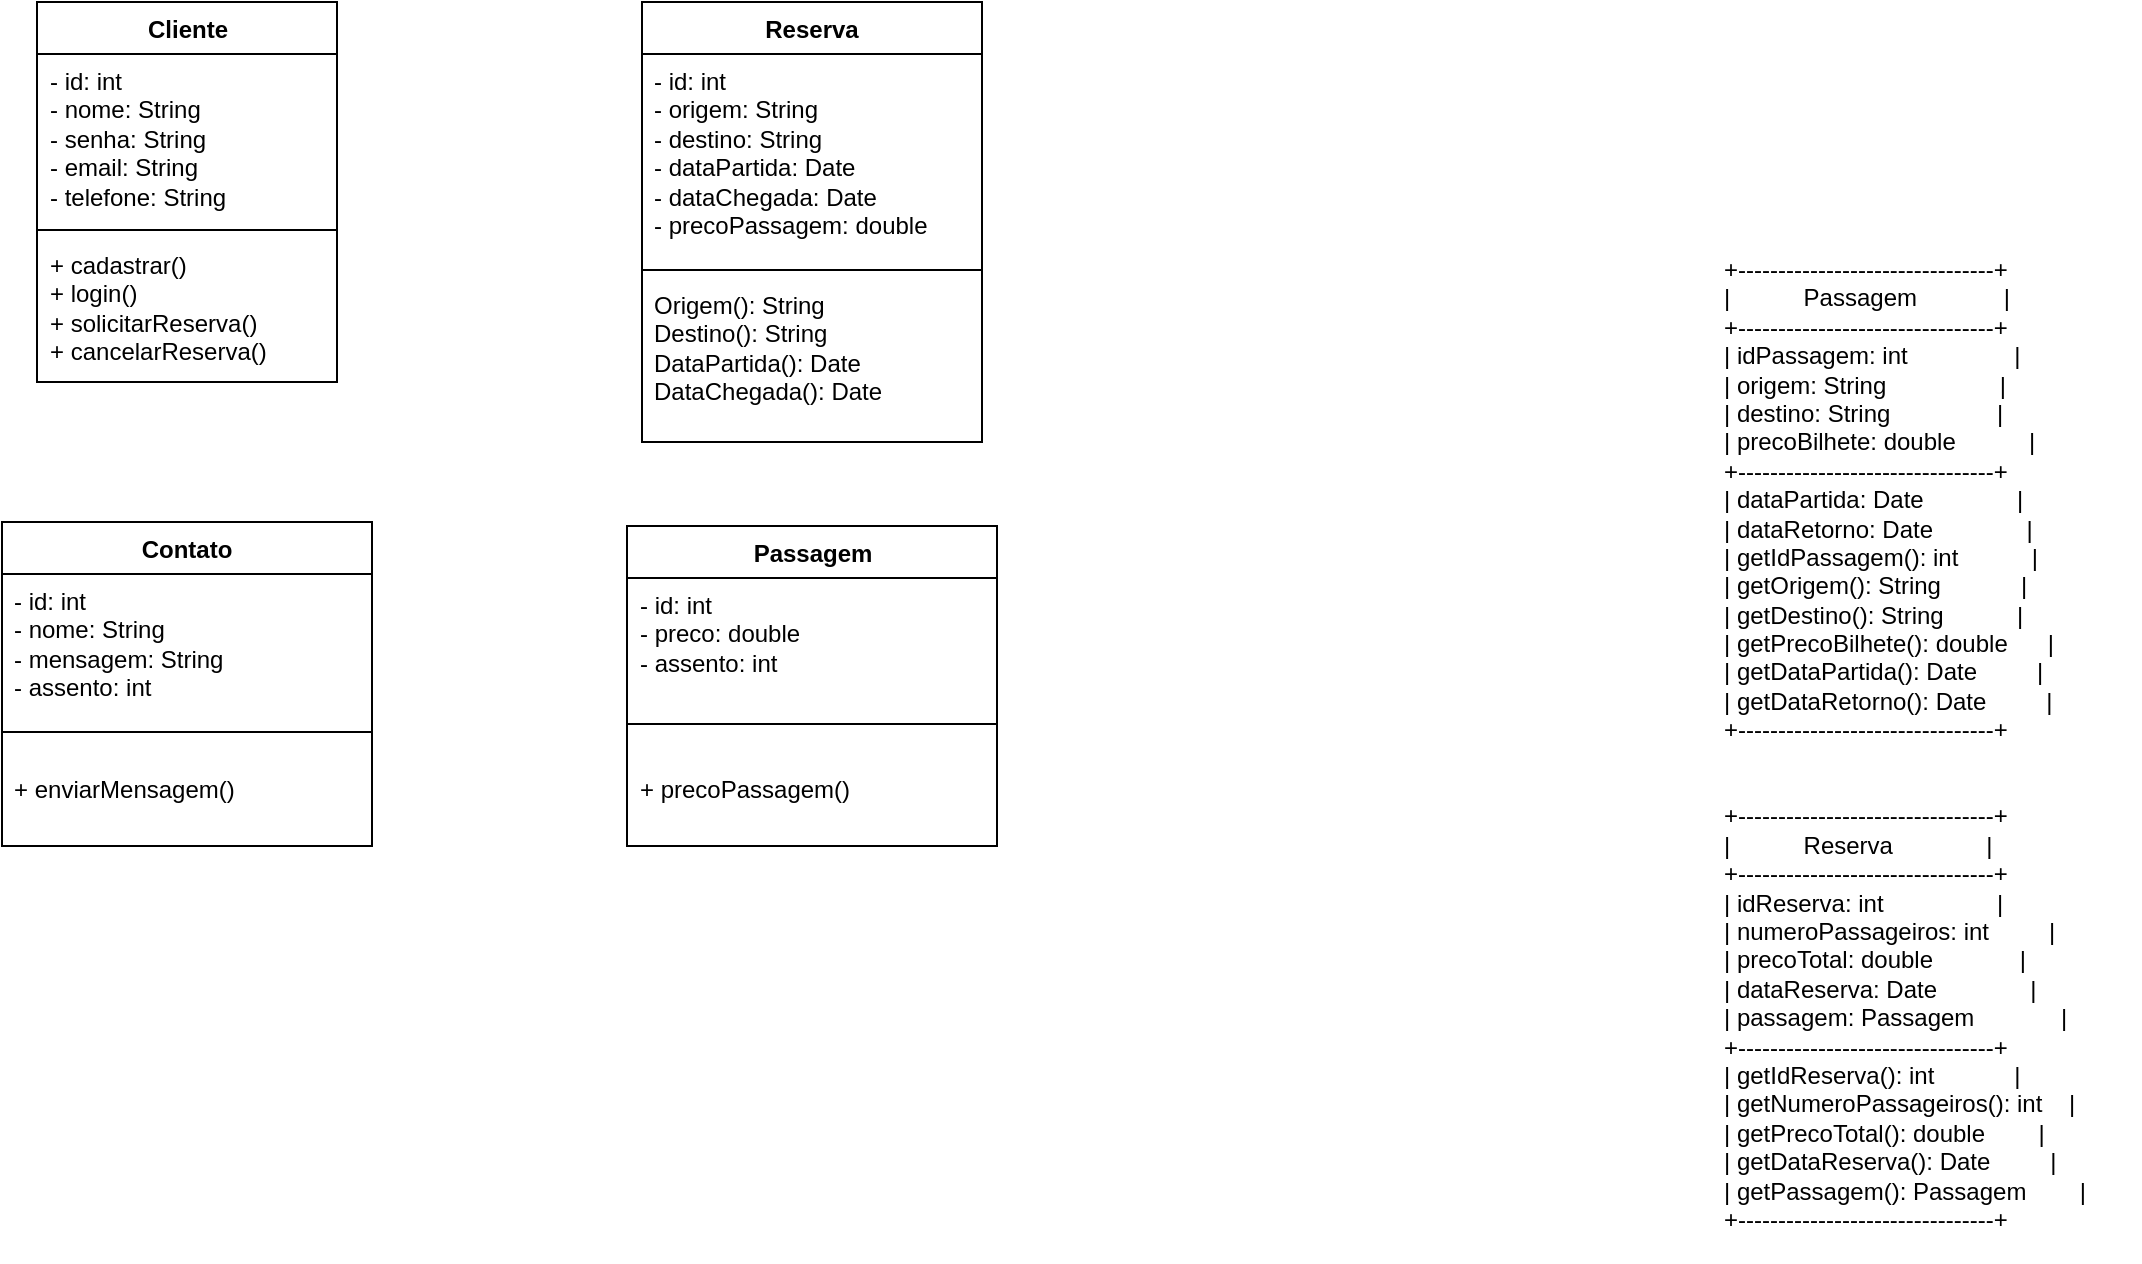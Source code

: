 <mxfile version="21.7.5" type="github">
  <diagram name="Page-1" id="e7e014a7-5840-1c2e-5031-d8a46d1fe8dd">
    <mxGraphModel dx="929" dy="505" grid="1" gridSize="10" guides="1" tooltips="1" connect="1" arrows="1" fold="1" page="1" pageScale="1" pageWidth="1169" pageHeight="826" background="none" math="0" shadow="0">
      <root>
        <object label="" id="0">
          <mxCell />
        </object>
        <mxCell id="1" parent="0" />
        <mxCell id="DyhO0hjf9G11I1QqjPt--45" value="Cliente                 " style="swimlane;fontStyle=1;align=center;verticalAlign=top;childLayout=stackLayout;horizontal=1;startSize=26;horizontalStack=0;resizeParent=1;resizeParentMax=0;resizeLast=0;collapsible=1;marginBottom=0;whiteSpace=wrap;html=1;" parent="1" vertex="1">
          <mxGeometry x="117.5" y="180" width="150" height="190" as="geometry" />
        </mxCell>
        <mxCell id="DyhO0hjf9G11I1QqjPt--46" value="&lt;font style=&quot;font-size: 12px;&quot;&gt;- id: int&lt;br&gt;- nome: String&lt;br style=&quot;border-color: var(--border-color); padding: 0px; margin: 0px;&quot;&gt;- senha: String&lt;br style=&quot;border-color: var(--border-color); padding: 0px; margin: 0px;&quot;&gt;- email: String&lt;br style=&quot;border-color: var(--border-color); padding: 0px; margin: 0px;&quot;&gt;- telefone: String&lt;/font&gt;" style="text;strokeColor=none;fillColor=none;align=left;verticalAlign=top;spacingLeft=4;spacingRight=4;overflow=hidden;rotatable=0;points=[[0,0.5],[1,0.5]];portConstraint=eastwest;whiteSpace=wrap;html=1;" parent="DyhO0hjf9G11I1QqjPt--45" vertex="1">
          <mxGeometry y="26" width="150" height="84" as="geometry" />
        </mxCell>
        <mxCell id="DyhO0hjf9G11I1QqjPt--47" value="" style="line;strokeWidth=1;fillColor=none;align=left;verticalAlign=middle;spacingTop=-1;spacingLeft=3;spacingRight=3;rotatable=0;labelPosition=right;points=[];portConstraint=eastwest;strokeColor=inherit;" parent="DyhO0hjf9G11I1QqjPt--45" vertex="1">
          <mxGeometry y="110" width="150" height="8" as="geometry" />
        </mxCell>
        <mxCell id="DyhO0hjf9G11I1QqjPt--48" value="+ cadastrar()&amp;nbsp; &amp;nbsp; &amp;nbsp; &amp;nbsp; &amp;nbsp; &amp;nbsp; &amp;nbsp; &amp;nbsp; &amp;nbsp;&amp;nbsp;&lt;br style=&quot;border-color: var(--border-color); padding: 0px; margin: 0px;&quot;&gt;+ login()&amp;nbsp; &lt;br&gt;+ solicitarReserva()&lt;br&gt;+ cancelarReserva()&amp;nbsp; &amp;nbsp; &amp;nbsp; &amp;nbsp; &amp;nbsp; &amp;nbsp; &amp;nbsp; &amp;nbsp; &amp;nbsp; &amp;nbsp; &amp;nbsp; &amp;nbsp; &amp;nbsp; &amp;nbsp; &amp;nbsp; &amp;nbsp; &amp;nbsp;&amp;nbsp;" style="text;strokeColor=none;fillColor=none;align=left;verticalAlign=top;spacingLeft=4;spacingRight=4;overflow=hidden;rotatable=0;points=[[0,0.5],[1,0.5]];portConstraint=eastwest;whiteSpace=wrap;html=1;" parent="DyhO0hjf9G11I1QqjPt--45" vertex="1">
          <mxGeometry y="118" width="150" height="72" as="geometry" />
        </mxCell>
        <mxCell id="DyhO0hjf9G11I1QqjPt--50" value="Reserva" style="swimlane;fontStyle=1;align=center;verticalAlign=top;childLayout=stackLayout;horizontal=1;startSize=26;horizontalStack=0;resizeParent=1;resizeParentMax=0;resizeLast=0;collapsible=1;marginBottom=0;whiteSpace=wrap;html=1;" parent="1" vertex="1">
          <mxGeometry x="420" y="180" width="170" height="220" as="geometry" />
        </mxCell>
        <mxCell id="DyhO0hjf9G11I1QqjPt--51" value="&lt;font style=&quot;font-size: 12px;&quot;&gt;- id: &lt;span style=&quot;border: 0px solid rgb(217, 217, 227); box-sizing: border-box; --tw-border-spacing-x: 0; --tw-border-spacing-y: 0; --tw-translate-x: 0; --tw-translate-y: 0; --tw-rotate: 0; --tw-skew-x: 0; --tw-skew-y: 0; --tw-scale-x: 1; --tw-scale-y: 1; --tw-pan-x: ; --tw-pan-y: ; --tw-pinch-zoom: ; --tw-scroll-snap-strictness: proximity; --tw-gradient-from-position: ; --tw-gradient-via-position: ; --tw-gradient-to-position: ; --tw-ordinal: ; --tw-slashed-zero: ; --tw-numeric-figure: ; --tw-numeric-spacing: ; --tw-numeric-fraction: ; --tw-ring-inset: ; --tw-ring-offset-width: 0px; --tw-ring-offset-color: #fff; --tw-ring-color: rgba(69,89,164,.5); --tw-ring-offset-shadow: 0 0 transparent; --tw-ring-shadow: 0 0 transparent; --tw-shadow: 0 0 transparent; --tw-shadow-colored: 0 0 transparent; --tw-blur: ; --tw-brightness: ; --tw-contrast: ; --tw-grayscale: ; --tw-hue-rotate: ; --tw-invert: ; --tw-saturate: ; --tw-sepia: ; --tw-drop-shadow: ; --tw-backdrop-blur: ; --tw-backdrop-brightness: ; --tw-backdrop-contrast: ; --tw-backdrop-grayscale: ; --tw-backdrop-hue-rotate: ; --tw-backdrop-invert: ; --tw-backdrop-opacity: ; --tw-backdrop-saturate: ; --tw-backdrop-sepia: ;&quot; class=&quot;hljs-type&quot;&gt;int&lt;/span&gt;&lt;br&gt;- origem: String&lt;br&gt;- destino: String&lt;br&gt;- dataPartida: &lt;span style=&quot;border: 0px solid rgb(217, 217, 227); box-sizing: border-box; --tw-border-spacing-x: 0; --tw-border-spacing-y: 0; --tw-translate-x: 0; --tw-translate-y: 0; --tw-rotate: 0; --tw-skew-x: 0; --tw-skew-y: 0; --tw-scale-x: 1; --tw-scale-y: 1; --tw-pan-x: ; --tw-pan-y: ; --tw-pinch-zoom: ; --tw-scroll-snap-strictness: proximity; --tw-gradient-from-position: ; --tw-gradient-via-position: ; --tw-gradient-to-position: ; --tw-ordinal: ; --tw-slashed-zero: ; --tw-numeric-figure: ; --tw-numeric-spacing: ; --tw-numeric-fraction: ; --tw-ring-inset: ; --tw-ring-offset-width: 0px; --tw-ring-offset-color: #fff; --tw-ring-color: rgba(69,89,164,.5); --tw-ring-offset-shadow: 0 0 transparent; --tw-ring-shadow: 0 0 transparent; --tw-shadow: 0 0 transparent; --tw-shadow-colored: 0 0 transparent; --tw-blur: ; --tw-brightness: ; --tw-contrast: ; --tw-grayscale: ; --tw-hue-rotate: ; --tw-invert: ; --tw-saturate: ; --tw-sepia: ; --tw-drop-shadow: ; --tw-backdrop-blur: ; --tw-backdrop-brightness: ; --tw-backdrop-contrast: ; --tw-backdrop-grayscale: ; --tw-backdrop-hue-rotate: ; --tw-backdrop-invert: ; --tw-backdrop-opacity: ; --tw-backdrop-saturate: ; --tw-backdrop-sepia: ;&quot; class=&quot;hljs-type&quot;&gt;Date&lt;/span&gt;&lt;br&gt;- dataChegada: &lt;span style=&quot;border: 0px solid rgb(217, 217, 227); box-sizing: border-box; --tw-border-spacing-x: 0; --tw-border-spacing-y: 0; --tw-translate-x: 0; --tw-translate-y: 0; --tw-rotate: 0; --tw-skew-x: 0; --tw-skew-y: 0; --tw-scale-x: 1; --tw-scale-y: 1; --tw-pan-x: ; --tw-pan-y: ; --tw-pinch-zoom: ; --tw-scroll-snap-strictness: proximity; --tw-gradient-from-position: ; --tw-gradient-via-position: ; --tw-gradient-to-position: ; --tw-ordinal: ; --tw-slashed-zero: ; --tw-numeric-figure: ; --tw-numeric-spacing: ; --tw-numeric-fraction: ; --tw-ring-inset: ; --tw-ring-offset-width: 0px; --tw-ring-offset-color: #fff; --tw-ring-color: rgba(69,89,164,.5); --tw-ring-offset-shadow: 0 0 transparent; --tw-ring-shadow: 0 0 transparent; --tw-shadow: 0 0 transparent; --tw-shadow-colored: 0 0 transparent; --tw-blur: ; --tw-brightness: ; --tw-contrast: ; --tw-grayscale: ; --tw-hue-rotate: ; --tw-invert: ; --tw-saturate: ; --tw-sepia: ; --tw-drop-shadow: ; --tw-backdrop-blur: ; --tw-backdrop-brightness: ; --tw-backdrop-contrast: ; --tw-backdrop-grayscale: ; --tw-backdrop-hue-rotate: ; --tw-backdrop-invert: ; --tw-backdrop-opacity: ; --tw-backdrop-saturate: ; --tw-backdrop-sepia: ;&quot; class=&quot;hljs-type&quot;&gt;Date&lt;/span&gt;&lt;br&gt;- precoPassagem: &lt;span style=&quot;border: 0px solid rgb(217, 217, 227); box-sizing: border-box; --tw-border-spacing-x: 0; --tw-border-spacing-y: 0; --tw-translate-x: 0; --tw-translate-y: 0; --tw-rotate: 0; --tw-skew-x: 0; --tw-skew-y: 0; --tw-scale-x: 1; --tw-scale-y: 1; --tw-pan-x: ; --tw-pan-y: ; --tw-pinch-zoom: ; --tw-scroll-snap-strictness: proximity; --tw-gradient-from-position: ; --tw-gradient-via-position: ; --tw-gradient-to-position: ; --tw-ordinal: ; --tw-slashed-zero: ; --tw-numeric-figure: ; --tw-numeric-spacing: ; --tw-numeric-fraction: ; --tw-ring-inset: ; --tw-ring-offset-width: 0px; --tw-ring-offset-color: #fff; --tw-ring-color: rgba(69,89,164,.5); --tw-ring-offset-shadow: 0 0 transparent; --tw-ring-shadow: 0 0 transparent; --tw-shadow: 0 0 transparent; --tw-shadow-colored: 0 0 transparent; --tw-blur: ; --tw-brightness: ; --tw-contrast: ; --tw-grayscale: ; --tw-hue-rotate: ; --tw-invert: ; --tw-saturate: ; --tw-sepia: ; --tw-drop-shadow: ; --tw-backdrop-blur: ; --tw-backdrop-brightness: ; --tw-backdrop-contrast: ; --tw-backdrop-grayscale: ; --tw-backdrop-hue-rotate: ; --tw-backdrop-invert: ; --tw-backdrop-opacity: ; --tw-backdrop-saturate: ; --tw-backdrop-sepia: ;&quot; class=&quot;hljs-keyword&quot;&gt;double&lt;/span&gt;&lt;/font&gt;" style="text;strokeColor=none;fillColor=none;align=left;verticalAlign=top;spacingLeft=4;spacingRight=4;overflow=hidden;rotatable=0;points=[[0,0.5],[1,0.5]];portConstraint=eastwest;whiteSpace=wrap;html=1;" parent="DyhO0hjf9G11I1QqjPt--50" vertex="1">
          <mxGeometry y="26" width="170" height="104" as="geometry" />
        </mxCell>
        <mxCell id="DyhO0hjf9G11I1QqjPt--52" value="" style="line;strokeWidth=1;fillColor=none;align=left;verticalAlign=middle;spacingTop=-1;spacingLeft=3;spacingRight=3;rotatable=0;labelPosition=right;points=[];portConstraint=eastwest;strokeColor=inherit;" parent="DyhO0hjf9G11I1QqjPt--50" vertex="1">
          <mxGeometry y="130" width="170" height="8" as="geometry" />
        </mxCell>
        <mxCell id="DyhO0hjf9G11I1QqjPt--53" value="&lt;div&gt;&lt;span style=&quot;background-color: initial;&quot;&gt;Origem(): String&lt;/span&gt;&lt;br&gt;&lt;/div&gt;&lt;div&gt;Destino(): String&lt;/div&gt;&lt;div&gt;DataPartida(): Date&lt;/div&gt;&lt;div&gt;DataChegada(): Date&lt;/div&gt;&lt;div&gt;&lt;br&gt;&lt;/div&gt;" style="text;strokeColor=none;fillColor=none;align=left;verticalAlign=top;spacingLeft=4;spacingRight=4;overflow=hidden;rotatable=0;points=[[0,0.5],[1,0.5]];portConstraint=eastwest;whiteSpace=wrap;html=1;" parent="DyhO0hjf9G11I1QqjPt--50" vertex="1">
          <mxGeometry y="138" width="170" height="82" as="geometry" />
        </mxCell>
        <mxCell id="DyhO0hjf9G11I1QqjPt--55" value="Passagem" style="swimlane;fontStyle=1;align=center;verticalAlign=top;childLayout=stackLayout;horizontal=1;startSize=26;horizontalStack=0;resizeParent=1;resizeParentMax=0;resizeLast=0;collapsible=1;marginBottom=0;whiteSpace=wrap;html=1;" parent="1" vertex="1">
          <mxGeometry x="412.5" y="442" width="185" height="160" as="geometry" />
        </mxCell>
        <mxCell id="DyhO0hjf9G11I1QqjPt--56" value="- id: int&lt;br&gt;- preco: double&lt;br&gt;- assento: int" style="text;strokeColor=none;fillColor=none;align=left;verticalAlign=top;spacingLeft=4;spacingRight=4;overflow=hidden;rotatable=0;points=[[0,0.5],[1,0.5]];portConstraint=eastwest;whiteSpace=wrap;html=1;" parent="DyhO0hjf9G11I1QqjPt--55" vertex="1">
          <mxGeometry y="26" width="185" height="54" as="geometry" />
        </mxCell>
        <mxCell id="DyhO0hjf9G11I1QqjPt--57" value="" style="line;strokeWidth=1;fillColor=none;align=left;verticalAlign=middle;spacingTop=-1;spacingLeft=3;spacingRight=3;rotatable=0;labelPosition=right;points=[];portConstraint=eastwest;strokeColor=inherit;" parent="DyhO0hjf9G11I1QqjPt--55" vertex="1">
          <mxGeometry y="80" width="185" height="38" as="geometry" />
        </mxCell>
        <mxCell id="DyhO0hjf9G11I1QqjPt--58" value="+ precoPassagem()" style="text;strokeColor=none;fillColor=none;align=left;verticalAlign=top;spacingLeft=4;spacingRight=4;overflow=hidden;rotatable=0;points=[[0,0.5],[1,0.5]];portConstraint=eastwest;whiteSpace=wrap;html=1;" parent="DyhO0hjf9G11I1QqjPt--55" vertex="1">
          <mxGeometry y="118" width="185" height="42" as="geometry" />
        </mxCell>
        <mxCell id="DyhO0hjf9G11I1QqjPt--59" value="+--------------------------------+&#xa;|           Passagem             |&#xa;+--------------------------------+&#xa;| idPassagem: int                |&#xa;| origem: String                 |&#xa;| destino: String                |&#xa;| precoBilhete: double           |&#xa;+--------------------------------+&#xa;| dataPartida: Date              |&#xa;| dataRetorno: Date              |&#xa;| getIdPassagem(): int           |&#xa;| getOrigem(): String            |&#xa;| getDestino(): String           |&#xa;| getPrecoBilhete(): double      |&#xa;| getDataPartida(): Date         |&#xa;| getDataRetorno(): Date         |&#xa;+--------------------------------+&#xa;&#xa;&#xa;+--------------------------------+&#xa;|           Reserva              |&#xa;+--------------------------------+&#xa;| idReserva: int                 |&#xa;| numeroPassageiros: int         |&#xa;| precoTotal: double             |&#xa;| dataReserva: Date              |&#xa;| passagem: Passagem             |&#xa;+--------------------------------+&#xa;| getIdReserva(): int            |&#xa;| getNumeroPassageiros(): int    |&#xa;| getPrecoTotal(): double        |&#xa;| getDataReserva(): Date         |&#xa;| getPassagem(): Passagem        |&#xa;+--------------------------------+" style="text;whiteSpace=wrap;" parent="1" vertex="1">
          <mxGeometry x="959" y="300" width="210" height="510" as="geometry" />
        </mxCell>
        <mxCell id="1iq04fsot9ryxa62UQgf-1" value="Contato" style="swimlane;fontStyle=1;align=center;verticalAlign=top;childLayout=stackLayout;horizontal=1;startSize=26;horizontalStack=0;resizeParent=1;resizeParentMax=0;resizeLast=0;collapsible=1;marginBottom=0;whiteSpace=wrap;html=1;" vertex="1" parent="1">
          <mxGeometry x="100" y="440" width="185" height="162" as="geometry" />
        </mxCell>
        <mxCell id="1iq04fsot9ryxa62UQgf-2" value="- id: int&lt;br&gt;- nome: String&lt;br&gt;- mensagem: String&lt;br&gt;- assento: int" style="text;strokeColor=none;fillColor=none;align=left;verticalAlign=top;spacingLeft=4;spacingRight=4;overflow=hidden;rotatable=0;points=[[0,0.5],[1,0.5]];portConstraint=eastwest;whiteSpace=wrap;html=1;" vertex="1" parent="1iq04fsot9ryxa62UQgf-1">
          <mxGeometry y="26" width="185" height="64" as="geometry" />
        </mxCell>
        <mxCell id="1iq04fsot9ryxa62UQgf-3" value="" style="line;strokeWidth=1;fillColor=none;align=left;verticalAlign=middle;spacingTop=-1;spacingLeft=3;spacingRight=3;rotatable=0;labelPosition=right;points=[];portConstraint=eastwest;strokeColor=inherit;" vertex="1" parent="1iq04fsot9ryxa62UQgf-1">
          <mxGeometry y="90" width="185" height="30" as="geometry" />
        </mxCell>
        <mxCell id="1iq04fsot9ryxa62UQgf-4" value="+ enviarMensagem()" style="text;strokeColor=none;fillColor=none;align=left;verticalAlign=top;spacingLeft=4;spacingRight=4;overflow=hidden;rotatable=0;points=[[0,0.5],[1,0.5]];portConstraint=eastwest;whiteSpace=wrap;html=1;" vertex="1" parent="1iq04fsot9ryxa62UQgf-1">
          <mxGeometry y="120" width="185" height="42" as="geometry" />
        </mxCell>
      </root>
    </mxGraphModel>
  </diagram>
</mxfile>
